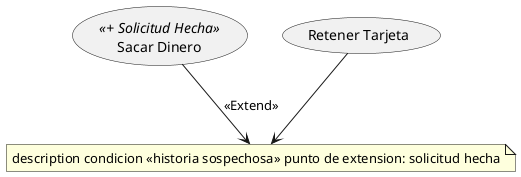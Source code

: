 @startuml
(Sacar Dinero) <<+ Solicitud Hecha>>
note "description condicion <<historia sospechosa>> punto de extension: solicitud hecha" as N2
(Retener Tarjeta)
(Sacar Dinero) --> N2 : <<Extend>>
(Retener Tarjeta) --> N2

@enduml
